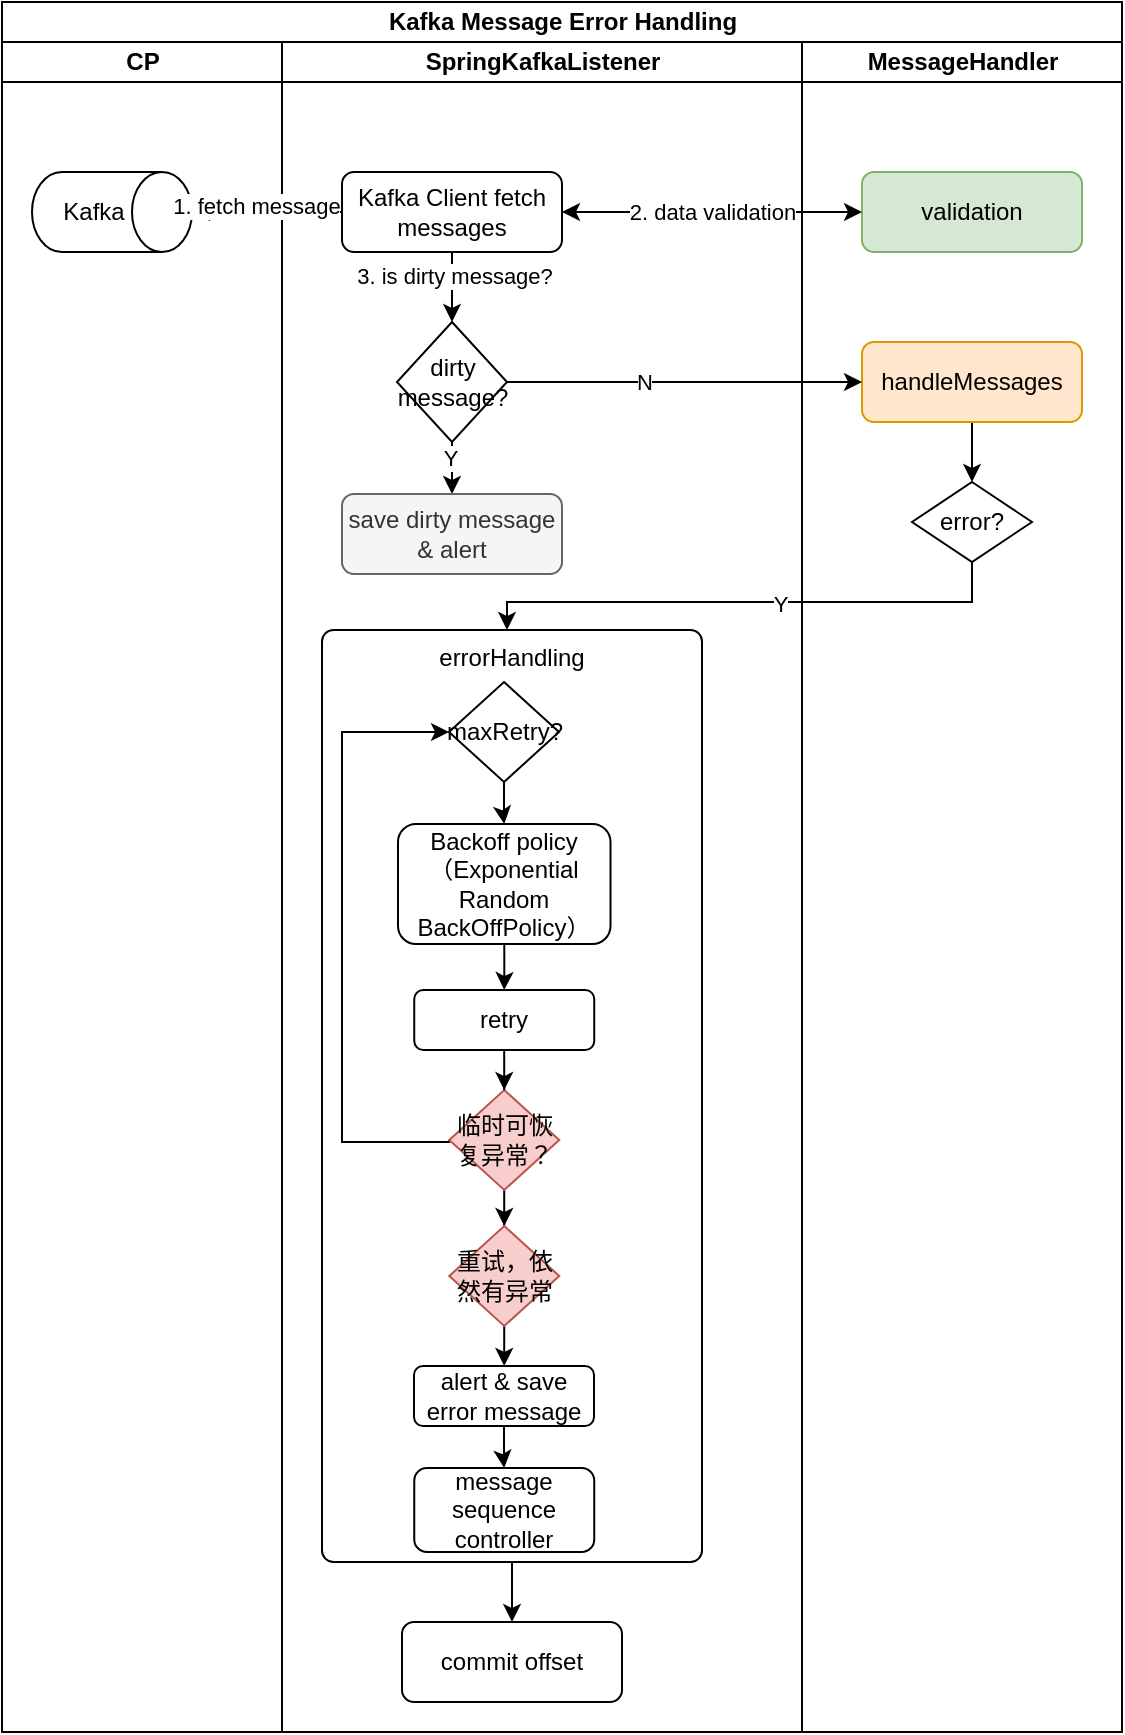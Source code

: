 <mxfile version="26.0.16">
  <diagram name="第 1 页" id="X3mUQcKEJWMMPdD5XF9t">
    <mxGraphModel dx="812" dy="-663" grid="1" gridSize="10" guides="1" tooltips="1" connect="1" arrows="1" fold="1" page="1" pageScale="1" pageWidth="827" pageHeight="1169" math="0" shadow="0">
      <root>
        <mxCell id="0" />
        <mxCell id="1" parent="0" />
        <mxCell id="Loy-8UPeiQXcwkEAXnz8-46" value="Kafka Message Error Handling" style="swimlane;childLayout=stackLayout;resizeParent=1;resizeParentMax=0;startSize=20;html=1;" vertex="1" parent="1">
          <mxGeometry x="330" y="1430" width="560.0" height="865" as="geometry" />
        </mxCell>
        <mxCell id="Loy-8UPeiQXcwkEAXnz8-47" value="CP" style="swimlane;startSize=20;html=1;" vertex="1" parent="Loy-8UPeiQXcwkEAXnz8-46">
          <mxGeometry y="20" width="140.0" height="845" as="geometry" />
        </mxCell>
        <mxCell id="Loy-8UPeiQXcwkEAXnz8-51" value="" style="shape=cylinder3;whiteSpace=wrap;html=1;boundedLbl=1;backgroundOutline=1;size=15;rotation=90;" vertex="1" parent="Loy-8UPeiQXcwkEAXnz8-47">
          <mxGeometry x="35.0" y="45" width="40" height="80" as="geometry" />
        </mxCell>
        <mxCell id="Loy-8UPeiQXcwkEAXnz8-54" value="Kafka" style="text;html=1;align=center;verticalAlign=middle;whiteSpace=wrap;rounded=0;" vertex="1" parent="Loy-8UPeiQXcwkEAXnz8-47">
          <mxGeometry x="16.0" y="70" width="60" height="30" as="geometry" />
        </mxCell>
        <mxCell id="Loy-8UPeiQXcwkEAXnz8-48" value="SpringKafkaListener" style="swimlane;startSize=20;html=1;" vertex="1" parent="Loy-8UPeiQXcwkEAXnz8-46">
          <mxGeometry x="140.0" y="20" width="260" height="845" as="geometry" />
        </mxCell>
        <mxCell id="Loy-8UPeiQXcwkEAXnz8-58" value="" style="edgeStyle=orthogonalEdgeStyle;rounded=0;orthogonalLoop=1;jettySize=auto;html=1;" edge="1" parent="Loy-8UPeiQXcwkEAXnz8-48" source="Loy-8UPeiQXcwkEAXnz8-52" target="Loy-8UPeiQXcwkEAXnz8-57">
          <mxGeometry relative="1" as="geometry" />
        </mxCell>
        <mxCell id="Loy-8UPeiQXcwkEAXnz8-93" value="3. is dirty message?" style="edgeLabel;html=1;align=center;verticalAlign=middle;resizable=0;points=[];" vertex="1" connectable="0" parent="Loy-8UPeiQXcwkEAXnz8-58">
          <mxGeometry x="-0.496" y="1" relative="1" as="geometry">
            <mxPoint as="offset" />
          </mxGeometry>
        </mxCell>
        <mxCell id="Loy-8UPeiQXcwkEAXnz8-52" value="Kafka Client fetch messages" style="rounded=1;whiteSpace=wrap;html=1;" vertex="1" parent="Loy-8UPeiQXcwkEAXnz8-48">
          <mxGeometry x="30" y="65" width="110" height="40" as="geometry" />
        </mxCell>
        <mxCell id="Loy-8UPeiQXcwkEAXnz8-60" value="" style="edgeStyle=orthogonalEdgeStyle;rounded=0;orthogonalLoop=1;jettySize=auto;html=1;" edge="1" parent="Loy-8UPeiQXcwkEAXnz8-48" source="Loy-8UPeiQXcwkEAXnz8-57" target="Loy-8UPeiQXcwkEAXnz8-59">
          <mxGeometry relative="1" as="geometry" />
        </mxCell>
        <mxCell id="Loy-8UPeiQXcwkEAXnz8-61" value="Y" style="edgeLabel;html=1;align=center;verticalAlign=middle;resizable=0;points=[];" vertex="1" connectable="0" parent="Loy-8UPeiQXcwkEAXnz8-60">
          <mxGeometry x="0.197" y="1" relative="1" as="geometry">
            <mxPoint as="offset" />
          </mxGeometry>
        </mxCell>
        <mxCell id="Loy-8UPeiQXcwkEAXnz8-57" value="dirty message?" style="rhombus;whiteSpace=wrap;html=1;" vertex="1" parent="Loy-8UPeiQXcwkEAXnz8-48">
          <mxGeometry x="57.5" y="140" width="55" height="60" as="geometry" />
        </mxCell>
        <mxCell id="Loy-8UPeiQXcwkEAXnz8-59" value="save dirty message &amp;amp; alert" style="rounded=1;whiteSpace=wrap;html=1;fillColor=#f5f5f5;fontColor=#333333;strokeColor=#666666;" vertex="1" parent="Loy-8UPeiQXcwkEAXnz8-48">
          <mxGeometry x="30" y="226" width="110" height="40" as="geometry" />
        </mxCell>
        <mxCell id="Loy-8UPeiQXcwkEAXnz8-97" value="" style="edgeStyle=orthogonalEdgeStyle;rounded=0;orthogonalLoop=1;jettySize=auto;html=1;" edge="1" parent="Loy-8UPeiQXcwkEAXnz8-48" source="Loy-8UPeiQXcwkEAXnz8-66" target="Loy-8UPeiQXcwkEAXnz8-90">
          <mxGeometry relative="1" as="geometry" />
        </mxCell>
        <mxCell id="Loy-8UPeiQXcwkEAXnz8-66" value="errorHandling" style="rounded=1;whiteSpace=wrap;html=1;arcSize=3;verticalAlign=top;" vertex="1" parent="Loy-8UPeiQXcwkEAXnz8-48">
          <mxGeometry x="20" y="294" width="190" height="466" as="geometry" />
        </mxCell>
        <mxCell id="Loy-8UPeiQXcwkEAXnz8-84" style="edgeStyle=orthogonalEdgeStyle;rounded=0;orthogonalLoop=1;jettySize=auto;html=1;entryX=0;entryY=0.5;entryDx=0;entryDy=0;exitX=0;exitY=0.5;exitDx=0;exitDy=0;" edge="1" parent="Loy-8UPeiQXcwkEAXnz8-48" source="Loy-8UPeiQXcwkEAXnz8-73" target="Loy-8UPeiQXcwkEAXnz8-76">
          <mxGeometry relative="1" as="geometry">
            <Array as="points">
              <mxPoint x="84" y="550" />
              <mxPoint x="30" y="550" />
              <mxPoint x="30" y="345" />
            </Array>
          </mxGeometry>
        </mxCell>
        <mxCell id="Loy-8UPeiQXcwkEAXnz8-88" style="edgeStyle=orthogonalEdgeStyle;rounded=0;orthogonalLoop=1;jettySize=auto;html=1;entryX=0.5;entryY=0;entryDx=0;entryDy=0;" edge="1" parent="Loy-8UPeiQXcwkEAXnz8-48" source="Loy-8UPeiQXcwkEAXnz8-73" target="Loy-8UPeiQXcwkEAXnz8-86">
          <mxGeometry relative="1" as="geometry" />
        </mxCell>
        <mxCell id="Loy-8UPeiQXcwkEAXnz8-73" value="临时可恢复异常？" style="rhombus;whiteSpace=wrap;html=1;fillColor=#f8cecc;strokeColor=#b85450;" vertex="1" parent="Loy-8UPeiQXcwkEAXnz8-48">
          <mxGeometry x="83.62" y="524" width="55" height="50" as="geometry" />
        </mxCell>
        <mxCell id="Loy-8UPeiQXcwkEAXnz8-85" value="" style="edgeStyle=orthogonalEdgeStyle;rounded=0;orthogonalLoop=1;jettySize=auto;html=1;" edge="1" parent="Loy-8UPeiQXcwkEAXnz8-48" source="Loy-8UPeiQXcwkEAXnz8-74" target="Loy-8UPeiQXcwkEAXnz8-73">
          <mxGeometry relative="1" as="geometry" />
        </mxCell>
        <mxCell id="Loy-8UPeiQXcwkEAXnz8-74" value="retry" style="rounded=1;whiteSpace=wrap;html=1;" vertex="1" parent="Loy-8UPeiQXcwkEAXnz8-48">
          <mxGeometry x="66.12" y="474" width="90" height="30" as="geometry" />
        </mxCell>
        <mxCell id="Loy-8UPeiQXcwkEAXnz8-83" style="edgeStyle=orthogonalEdgeStyle;rounded=0;orthogonalLoop=1;jettySize=auto;html=1;" edge="1" parent="Loy-8UPeiQXcwkEAXnz8-48" source="Loy-8UPeiQXcwkEAXnz8-75" target="Loy-8UPeiQXcwkEAXnz8-74">
          <mxGeometry relative="1" as="geometry" />
        </mxCell>
        <mxCell id="Loy-8UPeiQXcwkEAXnz8-75" value="Backoff policy&lt;div&gt;（Exponential&lt;/div&gt;&lt;div&gt;Random&lt;/div&gt;&lt;div&gt;BackOffPolicy）&lt;/div&gt;" style="rounded=1;whiteSpace=wrap;html=1;" vertex="1" parent="Loy-8UPeiQXcwkEAXnz8-48">
          <mxGeometry x="58" y="391" width="106.25" height="60" as="geometry" />
        </mxCell>
        <mxCell id="Loy-8UPeiQXcwkEAXnz8-82" style="edgeStyle=orthogonalEdgeStyle;rounded=0;orthogonalLoop=1;jettySize=auto;html=1;entryX=0.5;entryY=0;entryDx=0;entryDy=0;" edge="1" parent="Loy-8UPeiQXcwkEAXnz8-48" source="Loy-8UPeiQXcwkEAXnz8-76" target="Loy-8UPeiQXcwkEAXnz8-75">
          <mxGeometry relative="1" as="geometry" />
        </mxCell>
        <mxCell id="Loy-8UPeiQXcwkEAXnz8-76" value="maxRetry?" style="rhombus;whiteSpace=wrap;html=1;" vertex="1" parent="Loy-8UPeiQXcwkEAXnz8-48">
          <mxGeometry x="83.5" y="320" width="55" height="50" as="geometry" />
        </mxCell>
        <mxCell id="Loy-8UPeiQXcwkEAXnz8-70" style="edgeStyle=orthogonalEdgeStyle;rounded=0;orthogonalLoop=1;jettySize=auto;html=1;exitX=0.5;exitY=1;exitDx=0;exitDy=0;" edge="1" parent="Loy-8UPeiQXcwkEAXnz8-48" source="Loy-8UPeiQXcwkEAXnz8-68">
          <mxGeometry relative="1" as="geometry">
            <mxPoint x="307.5" y="280" as="sourcePoint" />
            <mxPoint x="112.5" y="294" as="targetPoint" />
            <Array as="points">
              <mxPoint x="345" y="280" />
              <mxPoint x="112" y="280" />
            </Array>
          </mxGeometry>
        </mxCell>
        <mxCell id="Loy-8UPeiQXcwkEAXnz8-71" value="Y" style="edgeLabel;html=1;align=center;verticalAlign=middle;resizable=0;points=[];" vertex="1" connectable="0" parent="Loy-8UPeiQXcwkEAXnz8-70">
          <mxGeometry x="-0.126" y="1" relative="1" as="geometry">
            <mxPoint as="offset" />
          </mxGeometry>
        </mxCell>
        <mxCell id="Loy-8UPeiQXcwkEAXnz8-89" style="edgeStyle=orthogonalEdgeStyle;rounded=0;orthogonalLoop=1;jettySize=auto;html=1;entryX=0.5;entryY=0;entryDx=0;entryDy=0;" edge="1" parent="Loy-8UPeiQXcwkEAXnz8-48" source="Loy-8UPeiQXcwkEAXnz8-86" target="Loy-8UPeiQXcwkEAXnz8-87">
          <mxGeometry relative="1" as="geometry" />
        </mxCell>
        <mxCell id="Loy-8UPeiQXcwkEAXnz8-86" value="重试，依然有异常" style="rhombus;whiteSpace=wrap;html=1;fillColor=#f8cecc;strokeColor=#b85450;" vertex="1" parent="Loy-8UPeiQXcwkEAXnz8-48">
          <mxGeometry x="83.62" y="592" width="55" height="50" as="geometry" />
        </mxCell>
        <mxCell id="Loy-8UPeiQXcwkEAXnz8-96" value="" style="edgeStyle=orthogonalEdgeStyle;rounded=0;orthogonalLoop=1;jettySize=auto;html=1;" edge="1" parent="Loy-8UPeiQXcwkEAXnz8-48" source="Loy-8UPeiQXcwkEAXnz8-87" target="Loy-8UPeiQXcwkEAXnz8-94">
          <mxGeometry relative="1" as="geometry" />
        </mxCell>
        <mxCell id="Loy-8UPeiQXcwkEAXnz8-87" value="alert &amp;amp; save error message" style="rounded=1;whiteSpace=wrap;html=1;" vertex="1" parent="Loy-8UPeiQXcwkEAXnz8-48">
          <mxGeometry x="66" y="662" width="90" height="30" as="geometry" />
        </mxCell>
        <mxCell id="Loy-8UPeiQXcwkEAXnz8-90" value="commit offset" style="rounded=1;whiteSpace=wrap;html=1;" vertex="1" parent="Loy-8UPeiQXcwkEAXnz8-48">
          <mxGeometry x="60.0" y="790" width="110" height="40" as="geometry" />
        </mxCell>
        <mxCell id="Loy-8UPeiQXcwkEAXnz8-94" value="message sequence controller" style="rounded=1;whiteSpace=wrap;html=1;" vertex="1" parent="Loy-8UPeiQXcwkEAXnz8-48">
          <mxGeometry x="66.13" y="713" width="90" height="42" as="geometry" />
        </mxCell>
        <mxCell id="Loy-8UPeiQXcwkEAXnz8-49" value="MessageHandler" style="swimlane;startSize=20;html=1;" vertex="1" parent="Loy-8UPeiQXcwkEAXnz8-46">
          <mxGeometry x="400.0" y="20" width="160" height="845" as="geometry">
            <mxRectangle x="240" y="20" width="40" height="460" as="alternateBounds" />
          </mxGeometry>
        </mxCell>
        <mxCell id="Loy-8UPeiQXcwkEAXnz8-55" value="validation" style="rounded=1;whiteSpace=wrap;html=1;fillColor=#d5e8d4;strokeColor=#82b366;" vertex="1" parent="Loy-8UPeiQXcwkEAXnz8-49">
          <mxGeometry x="30" y="65" width="110" height="40" as="geometry" />
        </mxCell>
        <mxCell id="Loy-8UPeiQXcwkEAXnz8-69" value="" style="edgeStyle=orthogonalEdgeStyle;rounded=0;orthogonalLoop=1;jettySize=auto;html=1;" edge="1" parent="Loy-8UPeiQXcwkEAXnz8-49" source="Loy-8UPeiQXcwkEAXnz8-62" target="Loy-8UPeiQXcwkEAXnz8-68">
          <mxGeometry relative="1" as="geometry" />
        </mxCell>
        <mxCell id="Loy-8UPeiQXcwkEAXnz8-62" value="handleMessages" style="rounded=1;whiteSpace=wrap;html=1;fillColor=#ffe6cc;strokeColor=#d79b00;" vertex="1" parent="Loy-8UPeiQXcwkEAXnz8-49">
          <mxGeometry x="30" y="150" width="110" height="40" as="geometry" />
        </mxCell>
        <mxCell id="Loy-8UPeiQXcwkEAXnz8-68" value="error?" style="rhombus;whiteSpace=wrap;html=1;" vertex="1" parent="Loy-8UPeiQXcwkEAXnz8-49">
          <mxGeometry x="55" y="220" width="60" height="40" as="geometry" />
        </mxCell>
        <mxCell id="Loy-8UPeiQXcwkEAXnz8-53" style="edgeStyle=orthogonalEdgeStyle;rounded=0;orthogonalLoop=1;jettySize=auto;html=1;entryX=0.5;entryY=0;entryDx=0;entryDy=0;entryPerimeter=0;" edge="1" parent="Loy-8UPeiQXcwkEAXnz8-46" source="Loy-8UPeiQXcwkEAXnz8-52" target="Loy-8UPeiQXcwkEAXnz8-51">
          <mxGeometry relative="1" as="geometry" />
        </mxCell>
        <mxCell id="Loy-8UPeiQXcwkEAXnz8-92" value="1. fetch message" style="edgeLabel;html=1;align=center;verticalAlign=middle;resizable=0;points=[];" vertex="1" connectable="0" parent="Loy-8UPeiQXcwkEAXnz8-53">
          <mxGeometry x="0.161" y="-3" relative="1" as="geometry">
            <mxPoint as="offset" />
          </mxGeometry>
        </mxCell>
        <mxCell id="Loy-8UPeiQXcwkEAXnz8-56" value="2. data validation" style="edgeStyle=orthogonalEdgeStyle;rounded=0;orthogonalLoop=1;jettySize=auto;html=1;entryX=0;entryY=0.5;entryDx=0;entryDy=0;startArrow=classic;startFill=1;" edge="1" parent="Loy-8UPeiQXcwkEAXnz8-46" source="Loy-8UPeiQXcwkEAXnz8-52" target="Loy-8UPeiQXcwkEAXnz8-55">
          <mxGeometry relative="1" as="geometry" />
        </mxCell>
        <mxCell id="Loy-8UPeiQXcwkEAXnz8-63" style="edgeStyle=orthogonalEdgeStyle;rounded=0;orthogonalLoop=1;jettySize=auto;html=1;" edge="1" parent="Loy-8UPeiQXcwkEAXnz8-46" source="Loy-8UPeiQXcwkEAXnz8-57" target="Loy-8UPeiQXcwkEAXnz8-62">
          <mxGeometry relative="1" as="geometry" />
        </mxCell>
        <mxCell id="Loy-8UPeiQXcwkEAXnz8-64" value="N" style="edgeLabel;html=1;align=center;verticalAlign=middle;resizable=0;points=[];" vertex="1" connectable="0" parent="Loy-8UPeiQXcwkEAXnz8-63">
          <mxGeometry x="-0.228" relative="1" as="geometry">
            <mxPoint as="offset" />
          </mxGeometry>
        </mxCell>
      </root>
    </mxGraphModel>
  </diagram>
</mxfile>
